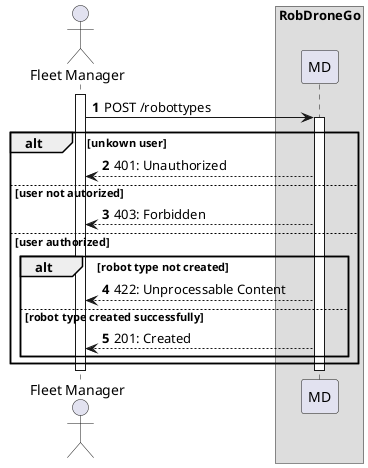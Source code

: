@startuml
autonumber

actor "Fleet Manager" as actor
box "RobDroneGo"
participant "MD" as mdr

activate actor

    actor -> mdr: POST /robottypes

    activate mdr
    alt unkown user
        mdr --> actor : 401: Unauthorized
    else user not autorized
        mdr --> actor : 403: Forbidden
    else user authorized
        alt robot type not created
            mdr --> actor : 422: Unprocessable Content
        else robot type created successfully
            mdr --> actor : 201: Created
        end
    end
    deactivate mdr

deactivate actor

@enduml
